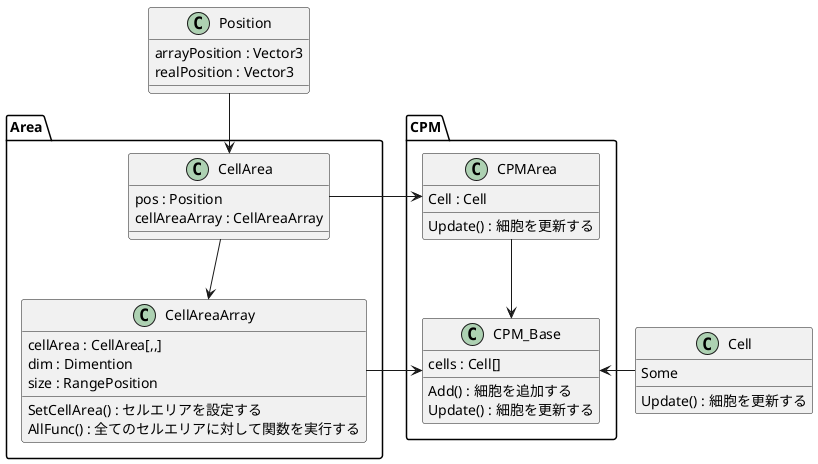 @startuml


class Position
{
    arrayPosition : Vector3
    realPosition : Vector3
}

package Area
{
    class CellArea{
        pos : Position
        cellAreaArray : CellAreaArray
    }

    class CellAreaArray
    {
        cellArea : CellArea[,,]
        dim : Dimention
        size : RangePosition
        SetCellArea() : セルエリアを設定する
        AllFunc() : 全てのセルエリアに対して関数を実行する
    }
}

package CPM 
{
    class CPMArea
    {
        Cell : Cell
        Update() : 細胞を更新する
    }

    class CPM_Base{
        cells : Cell[]
        Add() : 細胞を追加する
        Update() : 細胞を更新する
    }

    CPMArea --> CPM_Base
}



class Cell{
    Some
    Update() : 細胞を更新する
}


Position --> CellArea
CellArea -> CPMArea
Cell -> CPM_Base 

CellAreaArray -> CPM_Base
CellArea --> CellAreaArray






@enduml